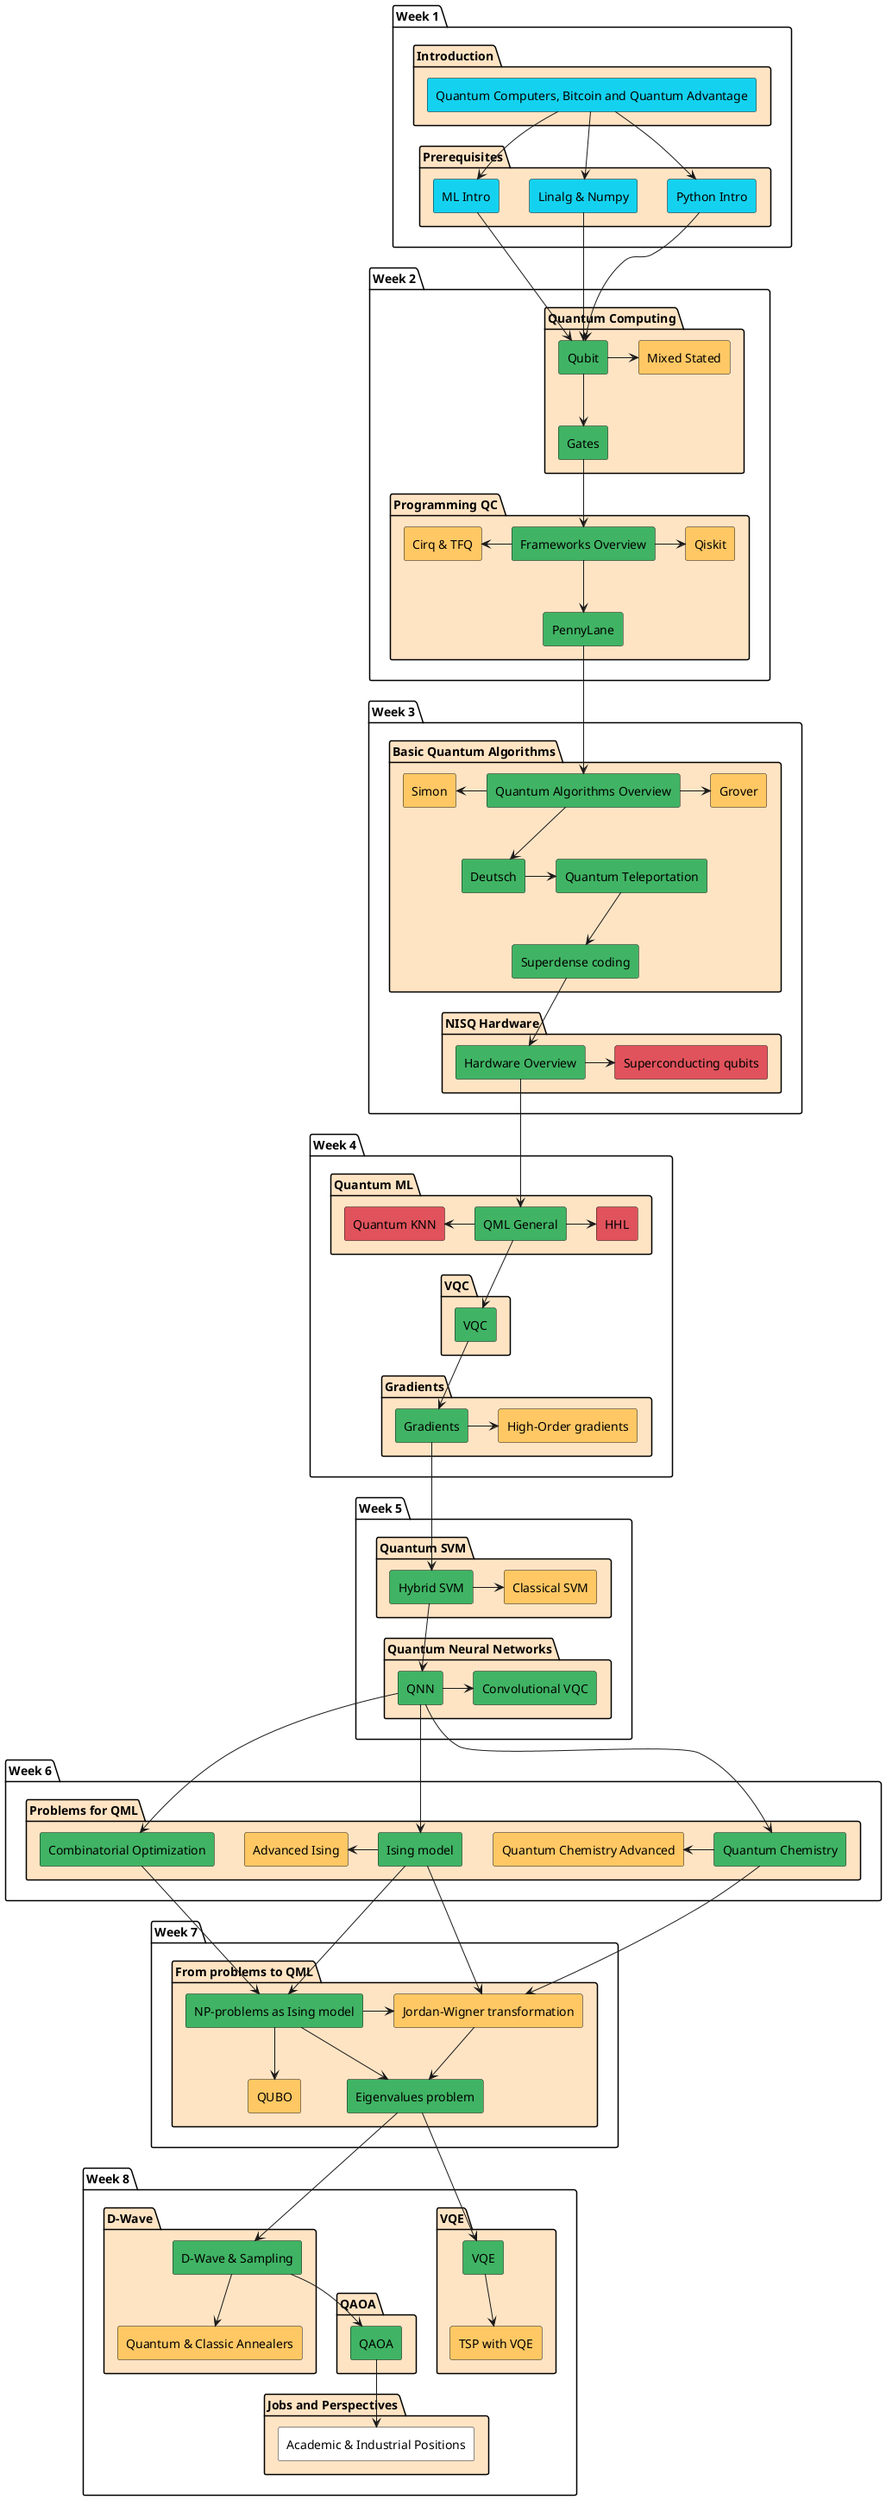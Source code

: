 @startuml
package "Week 1" {
        package "Introduction" #Bisque {
                rectangle "Quantum Computers, Bitcoin and Quantum Advantage" as intro1 #14D2EF
        }

        package "Prerequisites" #Bisque {
                rectangle "Python Intro" as python_intro #14D2EF
                rectangle "Linalg & Numpy" as linalg_numpy_intro #14D2EF
                rectangle "ML Intro" as ml_intro #14D2EF
        }
}

intro1 --> python_intro
intro1 --> linalg_numpy_intro
intro1 --> ml_intro

package "Week 2" {
        package "Quantum Computing" as qci #Bisque {
                rectangle "Qubit" as qubit #40B464
                rectangle "Gates" as gates #40B464
                rectangle "Mixed Stated" as mixed #FFC864
        }

        package "Programming QC" #Bisque {
                rectangle "Frameworks Overview" as frameworks_overview #40B464
                rectangle "PennyLane" as pennylane #40B464
                rectangle "Cirq & TFQ" as cirq_tfq #FFC864
                rectangle "Qiskit" as qiskit #FFC864
        }
}

python_intro --> qubit
linalg_numpy_intro --> qubit
ml_intro --> qubit

qubit --> gates
qubit -> mixed

gates --> frameworks_overview
frameworks_overview --> pennylane
cirq_tfq <- frameworks_overview
frameworks_overview -> qiskit

package "Week 3" {
        package "Basic Quantum Algorithms" as qalgo #Bisque {
                rectangle "Quantum Algorithms Overview" as quantum_algorithms_overview #40B464
                rectangle "Deutsch" as deutsch #40B464
                rectangle "Quantum Teleportation" as quantum_teleportation #40B464
                rectangle "Superdense coding" as superdense_coding #40B464
                rectangle "Grover" as grover #FFC864
                rectangle "Simon" as saimon #FFC864
        }

        package "NISQ Hardware" #Bisque {
                rectangle "Hardware Overview" as hardware_overview #40B464
                rectangle "Superconducting qubits" as superconducting_qubits #E0535C
        }
}

pennylane --> quantum_algorithms_overview

quantum_algorithms_overview --> deutsch
quantum_algorithms_overview -> grover
saimon <- quantum_algorithms_overview

deutsch -> quantum_teleportation
quantum_teleportation --> superdense_coding

superdense_coding --> hardware_overview
hardware_overview -> superconducting_qubits

package "Week 4" {
        package "Quantum ML" #Bisque {
                rectangle "QML General" as qml_general #40B464
                rectangle "HHL" as hhl #E0535C
                rectangle "Quantum KNN" as qknn #E0535C
        }

        package "VQC" #Bisque {
                rectangle "VQC" as vqc #40B464
        }

        package "Gradients" #Bisque {
                rectangle "Gradients" as gradients #40B464
                rectangle "High-Order gradients" as high_gradients #FFC864
        }
}

hardware_overview --> qml_general

qml_general -> hhl
qknn <- qml_general

qml_general --> vqc

vqc --> gradients
gradients -> high_gradients

package "Week 5" {
        package "Quantum SVM" #Bisque {
                rectangle "Hybrid SVM" as hybrid_svm #40B464
                rectangle "Classical SVM" as classical_svm #FFC864
        }

        package "Quantum Neural Networks" #Bisque {
                rectangle "QNN" as quantum_nn #40B464
'                rectangle "Barren plateaus" as barren #FFC864
                rectangle "Convolutional VQC" as quantum_cnn #40B464
        }
}

gradients --> hybrid_svm
hybrid_svm -> classical_svm

hybrid_svm --> quantum_nn
quantum_nn -> quantum_cnn

package "Week 6" {
        package "Problems for QML" #Bisque {
                rectangle "Ising model" as ising #40B464
                rectangle "Advanced Ising" as ising_advanced #FFC864
                rectangle "Combinatorial Optimization" as combinatorial_optimization #40B464
                rectangle "Quantum Chemistry" as quantum_chemistry #40B464
                rectangle "Quantum Chemistry Advanced" as quantum_chemistry_advanced #FFC864
        }
}

quantum_nn --> ising
quantum_nn --> combinatorial_optimization
quantum_nn --> quantum_chemistry

ising_advanced <- ising
quantum_chemistry_advanced <- quantum_chemistry

package "Week 7" {
        package "From problems to QML" #Bisque {
                rectangle "NP-problems as Ising model" as np_problem_ising #40B464
                rectangle "Jordan-Wigner transformation" as jordan_wigner #FFC864
                rectangle "QUBO" as qubo #FFC864
                rectangle "Eigenvalues problem" as eigenvalues_problem #40B464
        }

}

combinatorial_optimization --> np_problem_ising
ising --> np_problem_ising
ising --> jordan_wigner
quantum_chemistry --> jordan_wigner

np_problem_ising --> eigenvalues_problem
jordan_wigner <- np_problem_ising
np_problem_ising --> qubo
jordan_wigner --> eigenvalues_problem

package "Week 8" {
        package "VQE" #Bisque {
                rectangle "VQE" as vqe #40B464
                rectangle "TSP with VQE" as tsp_with_vqe #FFC864
        }

        package "D-Wave" #Bisque {
                rectangle "D-Wave & Sampling" as d_wave #40B464
                rectangle "Quantum & Classic Annealers" as q_c_annealers #FFC864
        }

        package "QAOA" #Bisque {
                rectangle "QAOA" as qaoa #40B464
        }

        package "Jobs and Perspectives" as jobs #Bisque {
                rectangle "Academic & Industrial Positions" as academic_industrial #White
        }
}

eigenvalues_problem --> vqe
eigenvalues_problem --> d_wave

vqe --> tsp_with_vqe

d_wave --> q_c_annealers
d_wave --> qaoa

qaoa --> academic_industrial

@enduml
